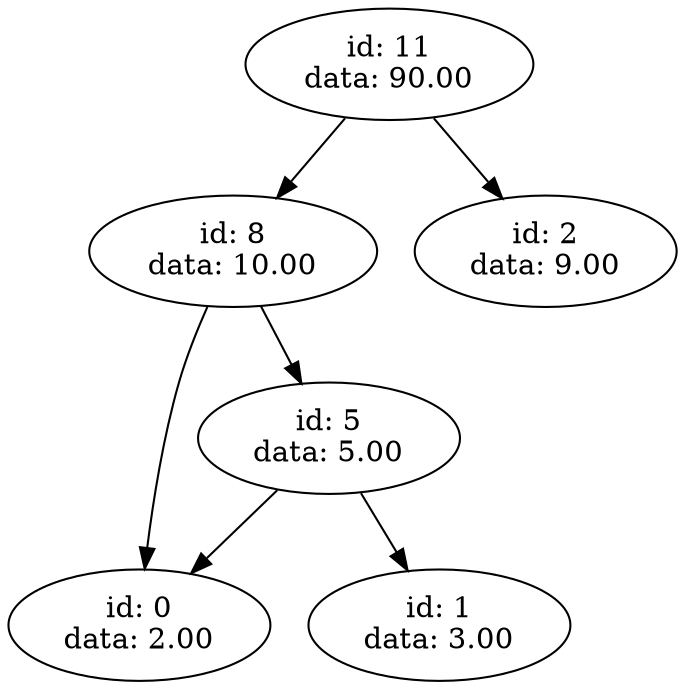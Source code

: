 digraph computation_graph {
  node11 [label="id: 11\ndata: 90.00"];
  node11 -> node8;
  node8 [label="id: 8\ndata: 10.00"];
  node8 -> node5;
  node5 [label="id: 5\ndata: 5.00"];
  node5 -> node0;
  node0 [label="id: 0\ndata: 2.00"];
  node5 -> node1;
  node1 [label="id: 1\ndata: 3.00"];
  node8 -> node0;
  node11 -> node2;
  node2 [label="id: 2\ndata: 9.00"];
}
